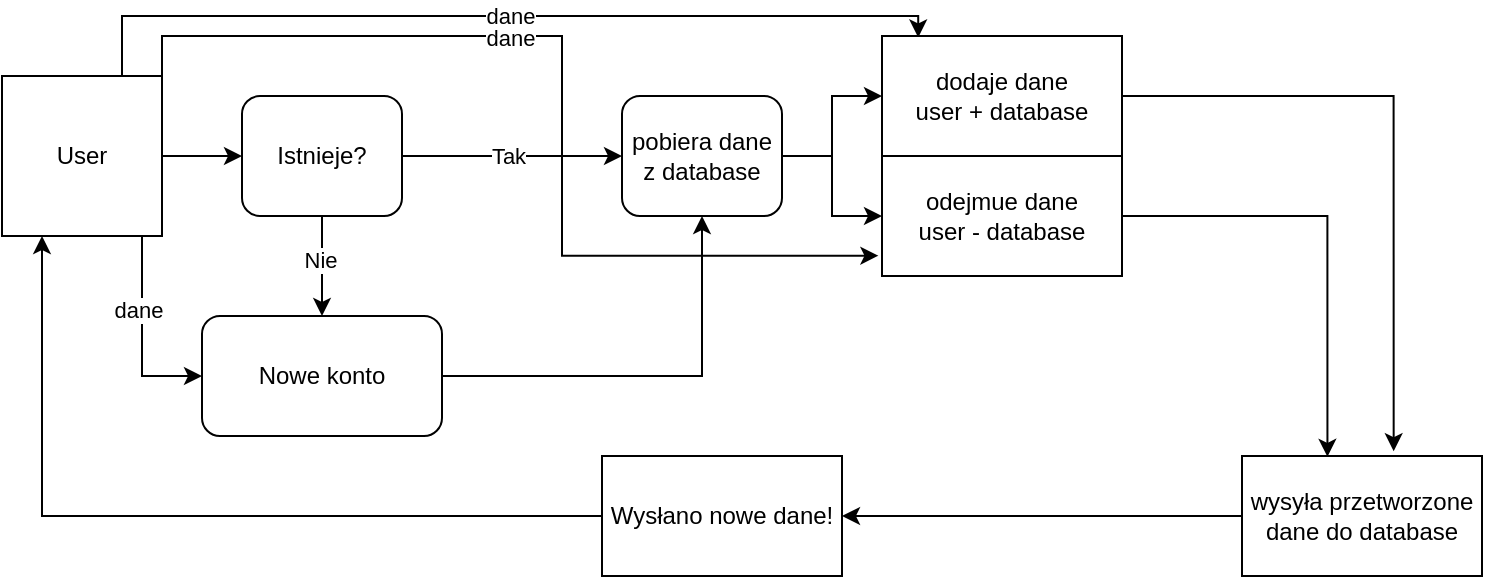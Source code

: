 <mxfile version="21.6.6" type="github">
  <diagram name="Strona-1" id="Cubu7HJ0IMN9YPmsdzr2">
    <mxGraphModel dx="819" dy="429" grid="1" gridSize="10" guides="1" tooltips="1" connect="1" arrows="1" fold="1" page="1" pageScale="1" pageWidth="827" pageHeight="1169" math="0" shadow="0">
      <root>
        <mxCell id="0" />
        <mxCell id="1" parent="0" />
        <mxCell id="AXEPCm_JVfY-Saie_rfD-4" style="edgeStyle=orthogonalEdgeStyle;rounded=0;orthogonalLoop=1;jettySize=auto;html=1;" edge="1" parent="1" source="AXEPCm_JVfY-Saie_rfD-1" target="AXEPCm_JVfY-Saie_rfD-2">
          <mxGeometry relative="1" as="geometry" />
        </mxCell>
        <mxCell id="AXEPCm_JVfY-Saie_rfD-7" style="edgeStyle=orthogonalEdgeStyle;rounded=0;orthogonalLoop=1;jettySize=auto;html=1;entryX=0;entryY=0.5;entryDx=0;entryDy=0;" edge="1" parent="1" source="AXEPCm_JVfY-Saie_rfD-1" target="AXEPCm_JVfY-Saie_rfD-5">
          <mxGeometry relative="1" as="geometry">
            <Array as="points">
              <mxPoint x="110" y="190" />
            </Array>
          </mxGeometry>
        </mxCell>
        <mxCell id="AXEPCm_JVfY-Saie_rfD-8" value="dane" style="edgeLabel;html=1;align=center;verticalAlign=middle;resizable=0;points=[];" vertex="1" connectable="0" parent="AXEPCm_JVfY-Saie_rfD-7">
          <mxGeometry x="-0.27" y="-2" relative="1" as="geometry">
            <mxPoint as="offset" />
          </mxGeometry>
        </mxCell>
        <mxCell id="AXEPCm_JVfY-Saie_rfD-19" style="edgeStyle=orthogonalEdgeStyle;rounded=0;orthogonalLoop=1;jettySize=auto;html=1;entryX=0.151;entryY=0.012;entryDx=0;entryDy=0;entryPerimeter=0;exitX=0.75;exitY=0;exitDx=0;exitDy=0;" edge="1" parent="1" source="AXEPCm_JVfY-Saie_rfD-1" target="AXEPCm_JVfY-Saie_rfD-15">
          <mxGeometry relative="1" as="geometry">
            <mxPoint x="102" y="30" as="sourcePoint" />
            <mxPoint x="480.0" y="10.98" as="targetPoint" />
            <Array as="points">
              <mxPoint x="100" y="10" />
              <mxPoint x="498" y="10" />
            </Array>
          </mxGeometry>
        </mxCell>
        <mxCell id="AXEPCm_JVfY-Saie_rfD-20" value="dane" style="edgeLabel;html=1;align=center;verticalAlign=middle;resizable=0;points=[];" vertex="1" connectable="0" parent="AXEPCm_JVfY-Saie_rfD-19">
          <mxGeometry x="0.022" relative="1" as="geometry">
            <mxPoint as="offset" />
          </mxGeometry>
        </mxCell>
        <mxCell id="AXEPCm_JVfY-Saie_rfD-21" value="&lt;br&gt;" style="edgeLabel;html=1;align=center;verticalAlign=middle;resizable=0;points=[];" vertex="1" connectable="0" parent="AXEPCm_JVfY-Saie_rfD-19">
          <mxGeometry x="0.149" relative="1" as="geometry">
            <mxPoint as="offset" />
          </mxGeometry>
        </mxCell>
        <mxCell id="AXEPCm_JVfY-Saie_rfD-22" style="edgeStyle=orthogonalEdgeStyle;rounded=0;orthogonalLoop=1;jettySize=auto;html=1;exitX=1;exitY=0;exitDx=0;exitDy=0;entryX=-0.015;entryY=0.831;entryDx=0;entryDy=0;entryPerimeter=0;" edge="1" parent="1" source="AXEPCm_JVfY-Saie_rfD-1" target="AXEPCm_JVfY-Saie_rfD-17">
          <mxGeometry relative="1" as="geometry">
            <Array as="points">
              <mxPoint x="120" y="20" />
              <mxPoint x="320" y="20" />
              <mxPoint x="320" y="130" />
            </Array>
          </mxGeometry>
        </mxCell>
        <mxCell id="AXEPCm_JVfY-Saie_rfD-23" value="dane" style="edgeLabel;html=1;align=center;verticalAlign=middle;resizable=0;points=[];" vertex="1" connectable="0" parent="AXEPCm_JVfY-Saie_rfD-22">
          <mxGeometry x="-0.207" y="-1" relative="1" as="geometry">
            <mxPoint as="offset" />
          </mxGeometry>
        </mxCell>
        <mxCell id="AXEPCm_JVfY-Saie_rfD-1" value="User" style="whiteSpace=wrap;html=1;aspect=fixed;" vertex="1" parent="1">
          <mxGeometry x="40" y="40" width="80" height="80" as="geometry" />
        </mxCell>
        <mxCell id="AXEPCm_JVfY-Saie_rfD-6" value="" style="edgeStyle=orthogonalEdgeStyle;rounded=0;orthogonalLoop=1;jettySize=auto;html=1;" edge="1" parent="1" source="AXEPCm_JVfY-Saie_rfD-2" target="AXEPCm_JVfY-Saie_rfD-5">
          <mxGeometry relative="1" as="geometry" />
        </mxCell>
        <mxCell id="AXEPCm_JVfY-Saie_rfD-9" value="Nie" style="edgeLabel;html=1;align=center;verticalAlign=middle;resizable=0;points=[];" vertex="1" connectable="0" parent="AXEPCm_JVfY-Saie_rfD-6">
          <mxGeometry x="-0.15" y="-1" relative="1" as="geometry">
            <mxPoint as="offset" />
          </mxGeometry>
        </mxCell>
        <mxCell id="AXEPCm_JVfY-Saie_rfD-11" value="" style="edgeStyle=orthogonalEdgeStyle;rounded=0;orthogonalLoop=1;jettySize=auto;html=1;" edge="1" parent="1" source="AXEPCm_JVfY-Saie_rfD-2" target="AXEPCm_JVfY-Saie_rfD-10">
          <mxGeometry relative="1" as="geometry" />
        </mxCell>
        <mxCell id="AXEPCm_JVfY-Saie_rfD-12" value="Tak" style="edgeLabel;html=1;align=center;verticalAlign=middle;resizable=0;points=[];" vertex="1" connectable="0" parent="AXEPCm_JVfY-Saie_rfD-11">
          <mxGeometry x="-0.032" relative="1" as="geometry">
            <mxPoint as="offset" />
          </mxGeometry>
        </mxCell>
        <mxCell id="AXEPCm_JVfY-Saie_rfD-2" value="Istnieje?" style="rounded=1;whiteSpace=wrap;html=1;" vertex="1" parent="1">
          <mxGeometry x="160" y="50" width="80" height="60" as="geometry" />
        </mxCell>
        <mxCell id="AXEPCm_JVfY-Saie_rfD-34" style="edgeStyle=orthogonalEdgeStyle;rounded=0;orthogonalLoop=1;jettySize=auto;html=1;entryX=0.5;entryY=1;entryDx=0;entryDy=0;" edge="1" parent="1" source="AXEPCm_JVfY-Saie_rfD-5" target="AXEPCm_JVfY-Saie_rfD-10">
          <mxGeometry relative="1" as="geometry" />
        </mxCell>
        <mxCell id="AXEPCm_JVfY-Saie_rfD-5" value="Nowe konto" style="whiteSpace=wrap;html=1;rounded=1;" vertex="1" parent="1">
          <mxGeometry x="140" y="160" width="120" height="60" as="geometry" />
        </mxCell>
        <mxCell id="AXEPCm_JVfY-Saie_rfD-16" style="edgeStyle=orthogonalEdgeStyle;rounded=0;orthogonalLoop=1;jettySize=auto;html=1;exitX=1;exitY=0.5;exitDx=0;exitDy=0;entryX=0;entryY=0.5;entryDx=0;entryDy=0;" edge="1" parent="1" source="AXEPCm_JVfY-Saie_rfD-10" target="AXEPCm_JVfY-Saie_rfD-15">
          <mxGeometry relative="1" as="geometry" />
        </mxCell>
        <mxCell id="AXEPCm_JVfY-Saie_rfD-18" style="edgeStyle=orthogonalEdgeStyle;rounded=0;orthogonalLoop=1;jettySize=auto;html=1;exitX=1;exitY=0.5;exitDx=0;exitDy=0;entryX=0;entryY=0.5;entryDx=0;entryDy=0;" edge="1" parent="1" source="AXEPCm_JVfY-Saie_rfD-10" target="AXEPCm_JVfY-Saie_rfD-17">
          <mxGeometry relative="1" as="geometry" />
        </mxCell>
        <mxCell id="AXEPCm_JVfY-Saie_rfD-10" value="pobiera dane z database" style="rounded=1;whiteSpace=wrap;html=1;" vertex="1" parent="1">
          <mxGeometry x="350" y="50" width="80" height="60" as="geometry" />
        </mxCell>
        <mxCell id="AXEPCm_JVfY-Saie_rfD-25" style="edgeStyle=orthogonalEdgeStyle;rounded=0;orthogonalLoop=1;jettySize=auto;html=1;exitX=1;exitY=0.5;exitDx=0;exitDy=0;entryX=0.632;entryY=-0.04;entryDx=0;entryDy=0;entryPerimeter=0;" edge="1" parent="1" source="AXEPCm_JVfY-Saie_rfD-15" target="AXEPCm_JVfY-Saie_rfD-24">
          <mxGeometry relative="1" as="geometry" />
        </mxCell>
        <mxCell id="AXEPCm_JVfY-Saie_rfD-15" value="dodaje dane &lt;br&gt;user + database" style="rounded=0;whiteSpace=wrap;html=1;" vertex="1" parent="1">
          <mxGeometry x="480" y="20" width="120" height="60" as="geometry" />
        </mxCell>
        <mxCell id="AXEPCm_JVfY-Saie_rfD-26" style="edgeStyle=orthogonalEdgeStyle;rounded=0;orthogonalLoop=1;jettySize=auto;html=1;exitX=1;exitY=0.5;exitDx=0;exitDy=0;entryX=0.356;entryY=0.007;entryDx=0;entryDy=0;entryPerimeter=0;" edge="1" parent="1" source="AXEPCm_JVfY-Saie_rfD-17" target="AXEPCm_JVfY-Saie_rfD-24">
          <mxGeometry relative="1" as="geometry">
            <mxPoint x="720" y="230" as="targetPoint" />
          </mxGeometry>
        </mxCell>
        <mxCell id="AXEPCm_JVfY-Saie_rfD-17" value="odejmue dane&lt;br&gt;user - database" style="rounded=0;whiteSpace=wrap;html=1;" vertex="1" parent="1">
          <mxGeometry x="480" y="80" width="120" height="60" as="geometry" />
        </mxCell>
        <mxCell id="AXEPCm_JVfY-Saie_rfD-29" style="edgeStyle=orthogonalEdgeStyle;rounded=0;orthogonalLoop=1;jettySize=auto;html=1;exitX=0;exitY=0.5;exitDx=0;exitDy=0;entryX=1;entryY=0.5;entryDx=0;entryDy=0;" edge="1" parent="1" source="AXEPCm_JVfY-Saie_rfD-24" target="AXEPCm_JVfY-Saie_rfD-30">
          <mxGeometry relative="1" as="geometry" />
        </mxCell>
        <mxCell id="AXEPCm_JVfY-Saie_rfD-24" value="wysyła przetworzone dane do database" style="rounded=0;whiteSpace=wrap;html=1;" vertex="1" parent="1">
          <mxGeometry x="660" y="230" width="120" height="60" as="geometry" />
        </mxCell>
        <mxCell id="AXEPCm_JVfY-Saie_rfD-31" style="edgeStyle=orthogonalEdgeStyle;rounded=0;orthogonalLoop=1;jettySize=auto;html=1;exitX=0;exitY=0.5;exitDx=0;exitDy=0;entryX=0.25;entryY=1;entryDx=0;entryDy=0;" edge="1" parent="1" source="AXEPCm_JVfY-Saie_rfD-30" target="AXEPCm_JVfY-Saie_rfD-1">
          <mxGeometry relative="1" as="geometry" />
        </mxCell>
        <mxCell id="AXEPCm_JVfY-Saie_rfD-30" value="Wysłano nowe dane!" style="rounded=0;whiteSpace=wrap;html=1;" vertex="1" parent="1">
          <mxGeometry x="340" y="230" width="120" height="60" as="geometry" />
        </mxCell>
      </root>
    </mxGraphModel>
  </diagram>
</mxfile>
